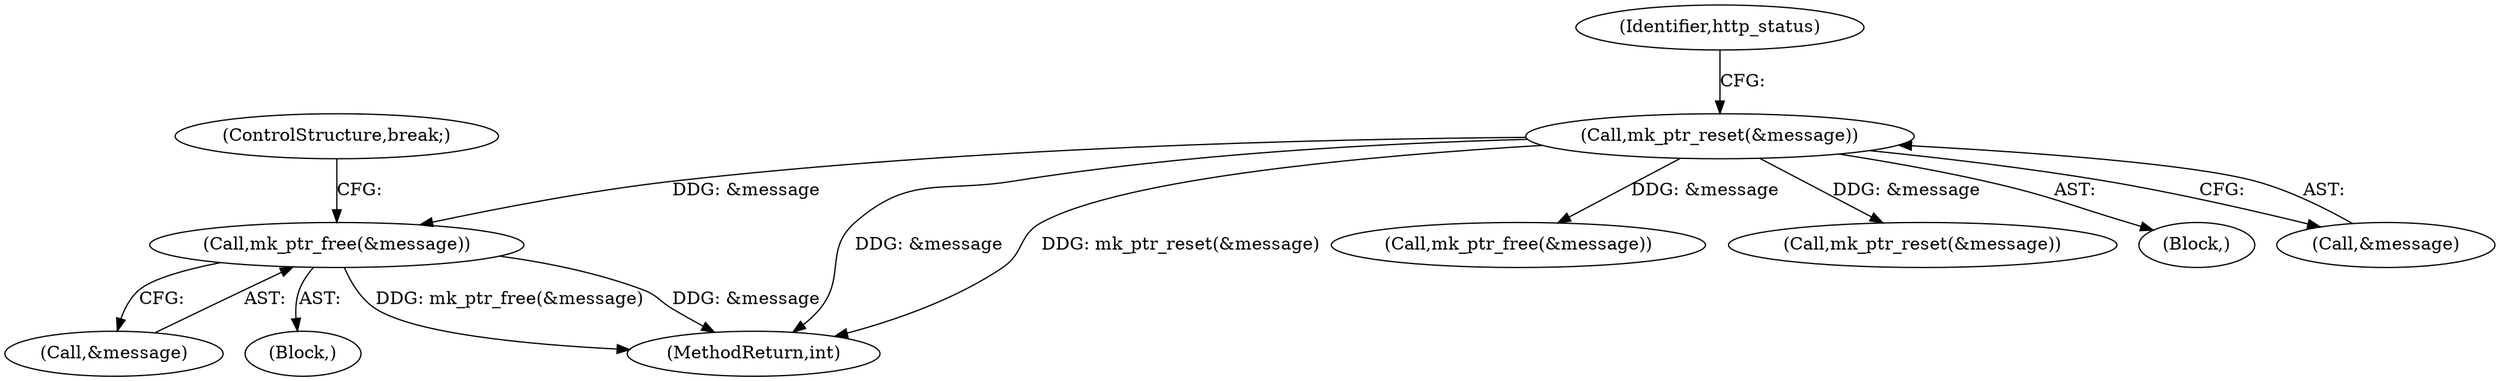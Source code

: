 digraph "0_monkey_b2d0e6f92310bb14a15aa2f8e96e1fb5379776dd@API" {
"1000310" [label="(Call,mk_ptr_free(&message))"];
"1000230" [label="(Call,mk_ptr_reset(&message))"];
"1000285" [label="(Call,mk_ptr_free(&message))"];
"1000360" [label="(Call,mk_ptr_reset(&message))"];
"1000311" [label="(Call,&message)"];
"1000235" [label="(Block,)"];
"1000310" [label="(Call,mk_ptr_free(&message))"];
"1000313" [label="(ControlStructure,break;)"];
"1000109" [label="(Block,)"];
"1000234" [label="(Identifier,http_status)"];
"1000230" [label="(Call,mk_ptr_reset(&message))"];
"1000472" [label="(MethodReturn,int)"];
"1000231" [label="(Call,&message)"];
"1000310" -> "1000235"  [label="AST: "];
"1000310" -> "1000311"  [label="CFG: "];
"1000311" -> "1000310"  [label="AST: "];
"1000313" -> "1000310"  [label="CFG: "];
"1000310" -> "1000472"  [label="DDG: mk_ptr_free(&message)"];
"1000310" -> "1000472"  [label="DDG: &message"];
"1000230" -> "1000310"  [label="DDG: &message"];
"1000230" -> "1000109"  [label="AST: "];
"1000230" -> "1000231"  [label="CFG: "];
"1000231" -> "1000230"  [label="AST: "];
"1000234" -> "1000230"  [label="CFG: "];
"1000230" -> "1000472"  [label="DDG: &message"];
"1000230" -> "1000472"  [label="DDG: mk_ptr_reset(&message)"];
"1000230" -> "1000285"  [label="DDG: &message"];
"1000230" -> "1000360"  [label="DDG: &message"];
}
